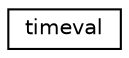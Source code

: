 digraph "Graphical Class Hierarchy"
{
  edge [fontname="Helvetica",fontsize="10",labelfontname="Helvetica",labelfontsize="10"];
  node [fontname="Helvetica",fontsize="10",shape=record];
  rankdir="LR";
  Node0 [label="timeval",height=0.2,width=0.4,color="black", fillcolor="white", style="filled",URL="$structtimeval.html"];
}
